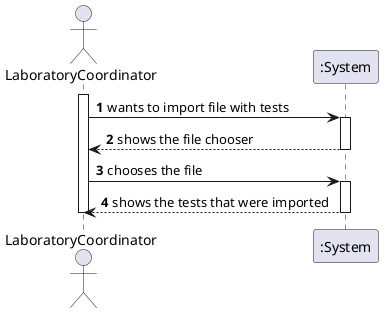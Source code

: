 @startuml

autonumber
actor LaboratoryCoordinator as C
participant ":System" as S
activate C
C -> S: wants to import file with tests
activate S
S --> C: shows the file chooser
deactivate S
C -> S: chooses the file
activate S
S --> C: shows the tests that were imported
deactivate S

deactivate C
@enduml